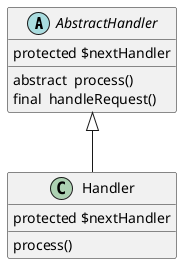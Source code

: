 @startuml

abstract class AbstractHandler
{
    protected $nextHandler
    abstract  process()
    final  handleRequest()
}

class Handler extends AbstractHandler
{
    protected $nextHandler
    process()
}

@enduml